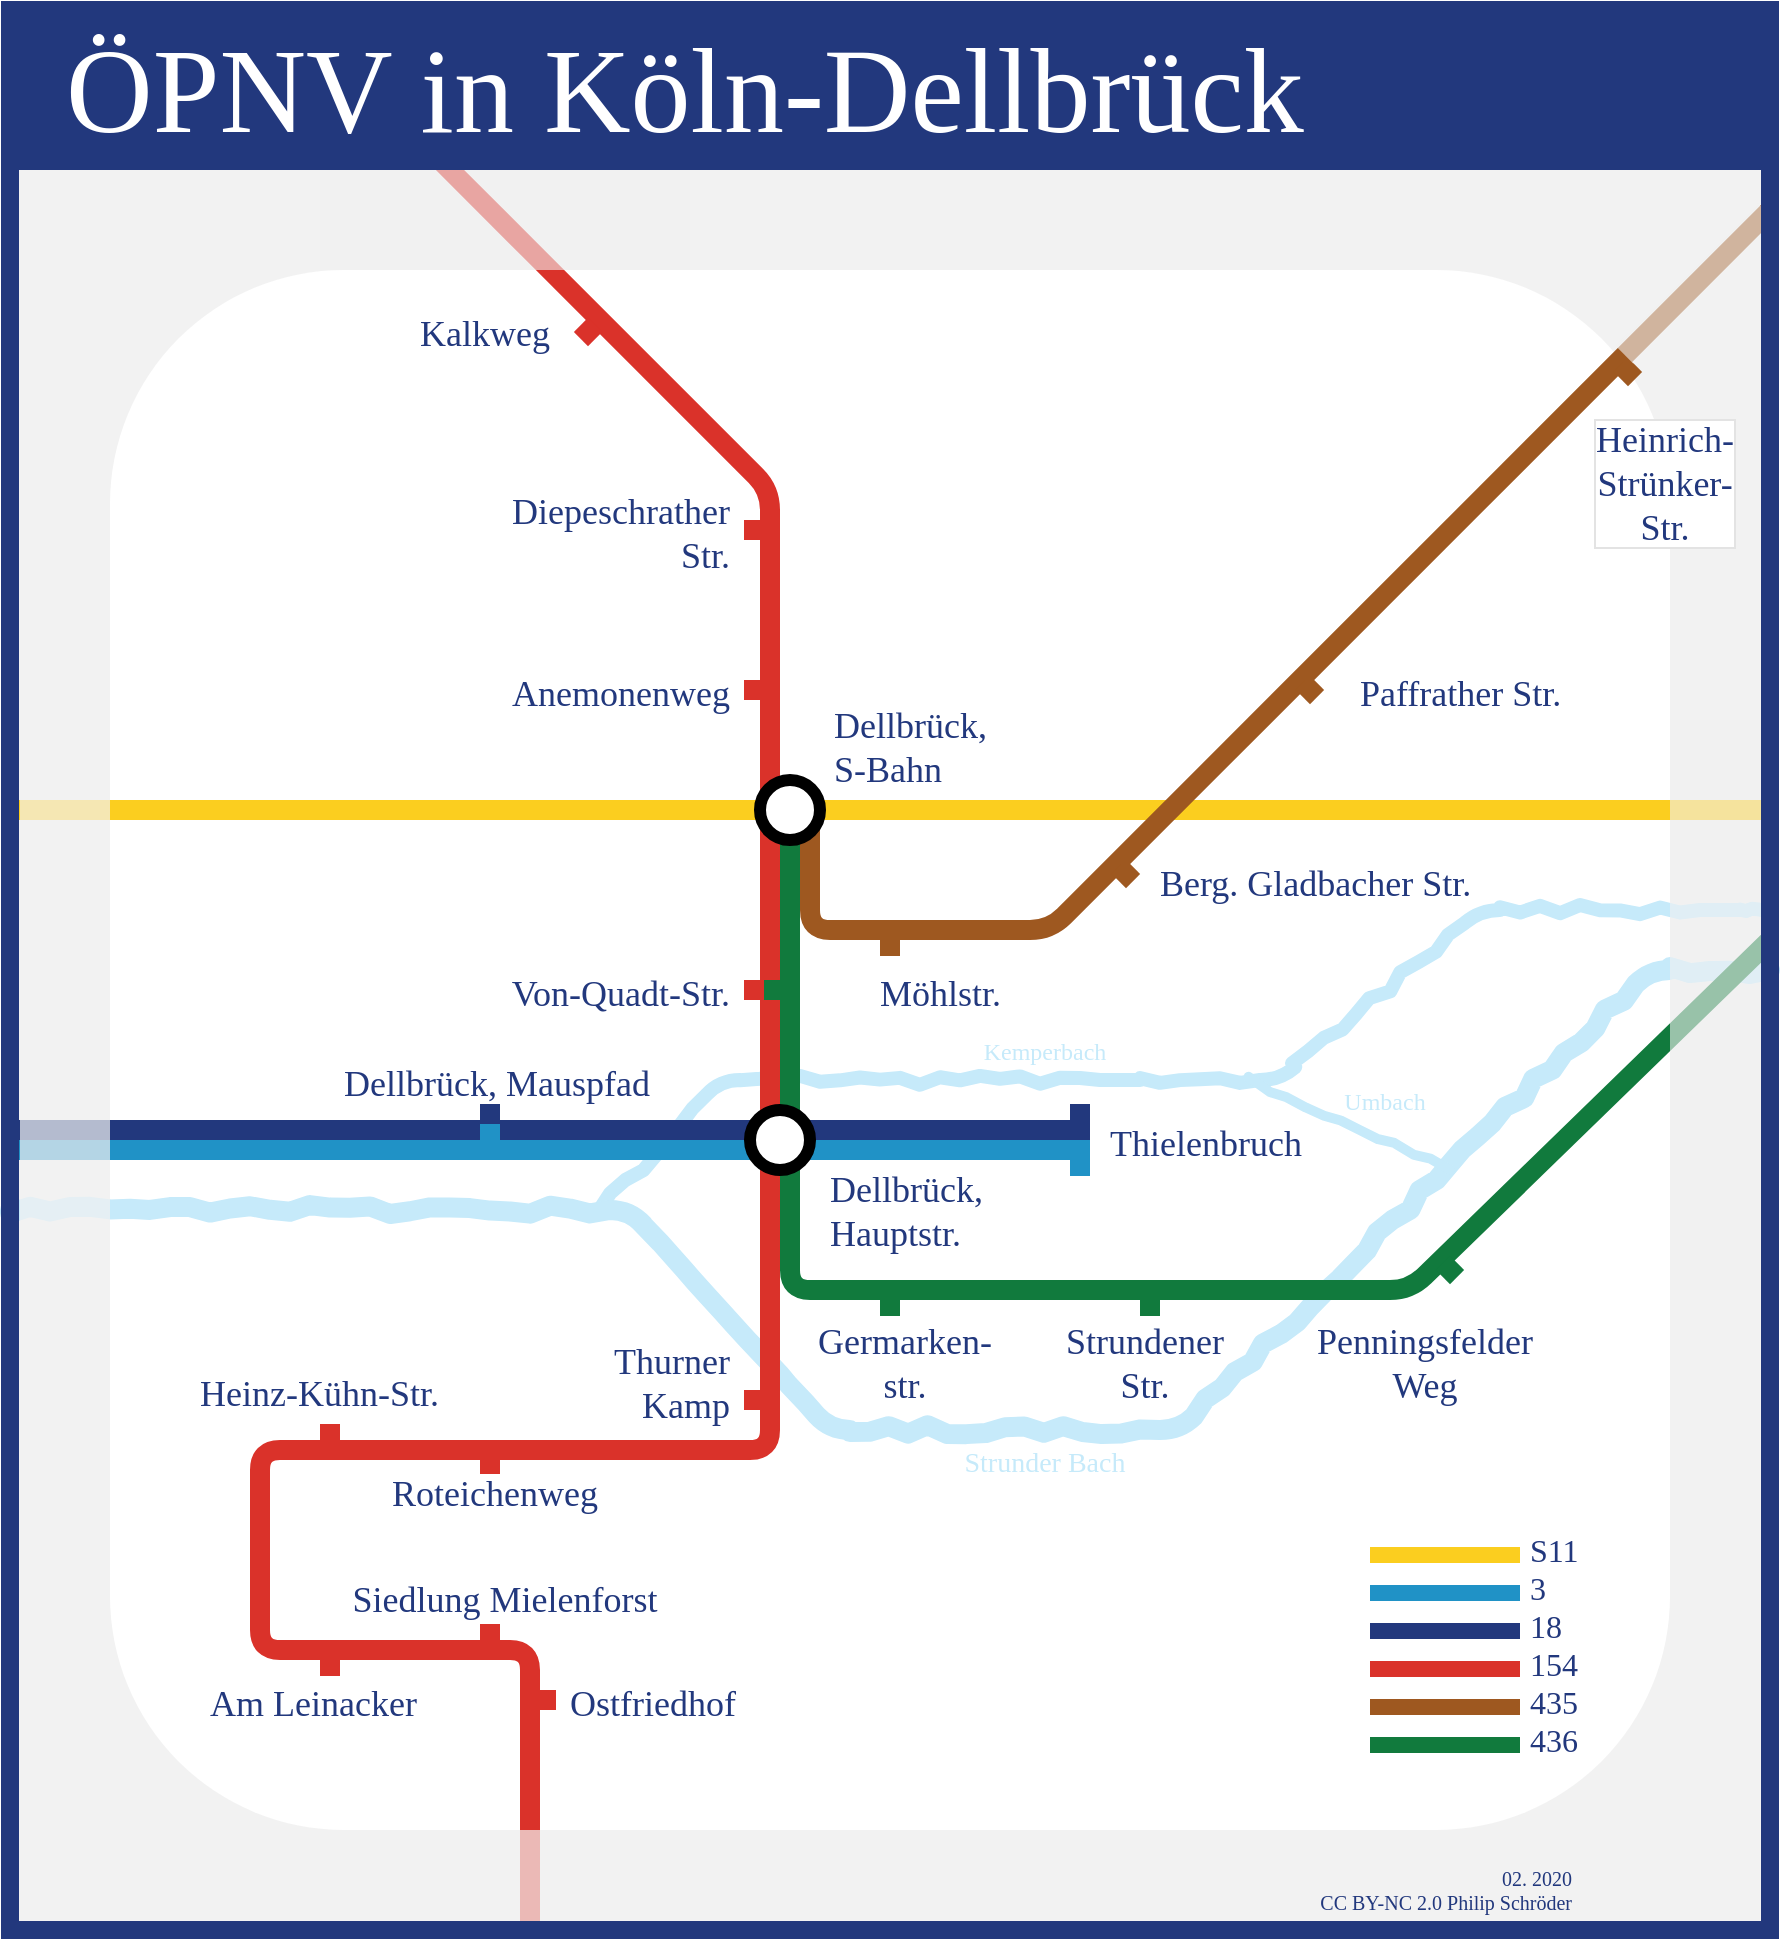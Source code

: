 <mxfile version="12.7.1" type="github">
  <diagram id="F8VpJ28K4jp9fLRufquV" name="Page-1">
    <mxGraphModel dx="1449" dy="1368" grid="1" gridSize="5" guides="1" tooltips="1" connect="1" arrows="1" fold="1" page="0" pageScale="1" pageWidth="1169" pageHeight="827" math="0" shadow="0" extFonts="Hammersmith One^https://fonts.googleapis.com/css?family=Hammersmith+One|Cabin^https://fonts.googleapis.com/css?family=Cabin">
      <root>
        <mxCell id="0" />
        <mxCell id="tSeJXY5QkdyVhTGE8RgK-30" value="Border" style="locked=1;" parent="0" />
        <mxCell id="M_QFQK3Uzq7nNJ9T8SE2-6" value="" style="rounded=0;whiteSpace=wrap;html=1;fillColor=#F2F2F2;strokeColor=none;" parent="tSeJXY5QkdyVhTGE8RgK-30" vertex="1">
          <mxGeometry x="20" y="160" width="880" height="880" as="geometry" />
        </mxCell>
        <mxCell id="tSeJXY5QkdyVhTGE8RgK-31" value="" style="rounded=1;whiteSpace=wrap;html=1;strokeWidth=5;fillColor=#ffffff;strokeColor=none;shadow=0;glass=0;backgroundOutline=0;allowArrows=0;" parent="tSeJXY5QkdyVhTGE8RgK-30" vertex="1">
          <mxGeometry x="70" y="210" width="780" height="780" as="geometry" />
        </mxCell>
        <mxCell id="tSeJXY5QkdyVhTGE8RgK-28" value="Water" style="locked=1;" parent="0" />
        <mxCell id="tSeJXY5QkdyVhTGE8RgK-24" value="" style="endArrow=none;html=1;strokeColor=#C6EAFA;strokeWidth=7;fillColor=#C6EAFA;jumpSize=12;comic=1;jiggle=5;backgroundOutline=1;fontSize=8;" parent="tSeJXY5QkdyVhTGE8RgK-28" edge="1">
          <mxGeometry width="50" height="50" relative="1" as="geometry">
            <mxPoint x="315" y="680" as="sourcePoint" />
            <mxPoint x="900" y="530" as="targetPoint" />
            <Array as="points">
              <mxPoint x="375" y="615" />
              <mxPoint x="575" y="615" />
              <mxPoint x="655" y="615" />
              <mxPoint x="755" y="530" />
              <mxPoint x="875" y="530" />
            </Array>
          </mxGeometry>
        </mxCell>
        <mxCell id="tSeJXY5QkdyVhTGE8RgK-23" value="" style="endArrow=none;html=1;strokeColor=#C6EAFA;strokeWidth=10;fillColor=#C6EAFA;jumpSize=12;shadow=0;comic=1;jiggle=5;backgroundOutline=1;fontSize=12;endSize=6;startSize=6;" parent="tSeJXY5QkdyVhTGE8RgK-28" edge="1">
          <mxGeometry width="50" height="50" relative="1" as="geometry">
            <mxPoint x="20" y="680" as="sourcePoint" />
            <mxPoint x="900" y="560" as="targetPoint" />
            <Array as="points">
              <mxPoint x="330" y="680" />
              <mxPoint x="430" y="790" />
              <mxPoint x="605" y="790" />
              <mxPoint x="840" y="560" />
            </Array>
          </mxGeometry>
        </mxCell>
        <mxCell id="M_QFQK3Uzq7nNJ9T8SE2-67" value="" style="endArrow=none;html=1;strokeColor=#C6EAFA;strokeWidth=5;fillColor=#C6EAFA;jumpSize=12;comic=1;jiggle=5;backgroundOutline=1;" parent="tSeJXY5QkdyVhTGE8RgK-28" edge="1">
          <mxGeometry width="50" height="50" relative="1" as="geometry">
            <mxPoint x="640" y="615" as="sourcePoint" />
            <mxPoint x="740" y="660" as="targetPoint" />
          </mxGeometry>
        </mxCell>
        <mxCell id="1" value="Lines" style="locked=1;" parent="0" />
        <mxCell id="DB9aXXIR0IWll7c-367i-10" value="" style="endArrow=none;html=1;strokeWidth=10;fillColor=#fff2cc;fontFamily=Lucida Console;fontSize=10;fontColor=#3333FF;strokeColor=#FBCE1F;" parent="1" edge="1">
          <mxGeometry width="100" relative="1" as="geometry">
            <mxPoint x="20" y="480" as="sourcePoint" />
            <mxPoint x="900" y="480" as="targetPoint" />
          </mxGeometry>
        </mxCell>
        <mxCell id="DB9aXXIR0IWll7c-367i-11" value="" style="endArrow=none;html=1;strokeWidth=10;fillColor=#0050ef;fontFamily=Lucida Console;fontSize=10;fontColor=#3333FF;strokeColor=#2092C6;" parent="1" edge="1">
          <mxGeometry width="100" relative="1" as="geometry">
            <mxPoint x="20" y="650" as="sourcePoint" />
            <mxPoint x="560" y="650" as="targetPoint" />
          </mxGeometry>
        </mxCell>
        <mxCell id="tSeJXY5QkdyVhTGE8RgK-1" value="" style="endArrow=none;html=1;strokeWidth=10;fillColor=#d5e8d4;fontFamily=Lucida Console;fontSize=10;fontColor=#3333FF;strokeColor=#9E5820;" parent="1" edge="1">
          <mxGeometry width="100" relative="1" as="geometry">
            <mxPoint x="420" y="480" as="sourcePoint" />
            <mxPoint x="900" y="180" as="targetPoint" />
            <Array as="points">
              <mxPoint x="420" y="540" />
              <mxPoint x="540" y="540" />
              <mxPoint x="720" y="360" />
            </Array>
          </mxGeometry>
        </mxCell>
        <mxCell id="tSeJXY5QkdyVhTGE8RgK-3" value="" style="endArrow=none;html=1;strokeWidth=10;fillColor=#0050ef;fontFamily=Lucida Console;fontSize=10;fontColor=#3333FF;strokeColor=#22387d;" parent="1" edge="1">
          <mxGeometry width="100" relative="1" as="geometry">
            <mxPoint x="20" y="640" as="sourcePoint" />
            <mxPoint x="560" y="640" as="targetPoint" />
          </mxGeometry>
        </mxCell>
        <mxCell id="tSeJXY5QkdyVhTGE8RgK-2" value="" style="endArrow=none;html=1;strokeWidth=10;fillColor=#d5e8d4;fontFamily=Lucida Console;fontSize=10;fontColor=#3333FF;strokeColor=#117A3D;" parent="1" edge="1">
          <mxGeometry width="100" relative="1" as="geometry">
            <mxPoint x="410" y="480" as="sourcePoint" />
            <mxPoint x="900" y="545" as="targetPoint" />
            <Array as="points">
              <mxPoint x="410" y="720" />
              <mxPoint x="720" y="720" />
            </Array>
          </mxGeometry>
        </mxCell>
        <mxCell id="DB9aXXIR0IWll7c-367i-13" value="" style="endArrow=none;html=1;strokeWidth=10;fillColor=#d80073;fontFamily=Lucida Console;fontSize=10;fontColor=#3333FF;strokeColor=#DA322A;" parent="1" edge="1">
          <mxGeometry width="100" relative="1" as="geometry">
            <mxPoint x="280" y="1040" as="sourcePoint" />
            <mxPoint x="235" y="155" as="targetPoint" />
            <Array as="points">
              <mxPoint x="280" y="900" />
              <mxPoint x="145" y="900" />
              <mxPoint x="145" y="800" />
              <mxPoint x="400" y="800" />
              <mxPoint x="400" y="320" />
            </Array>
          </mxGeometry>
        </mxCell>
        <mxCell id="tSeJXY5QkdyVhTGE8RgK-29" value="Stations" style="locked=1;" parent="0" />
        <mxCell id="tSeJXY5QkdyVhTGE8RgK-16" value="" style="ellipse;whiteSpace=wrap;html=1;aspect=fixed;strokeWidth=6;allowArrows=0;connectable=0;resizable=0;" parent="tSeJXY5QkdyVhTGE8RgK-29" vertex="1">
          <mxGeometry x="395" y="465" width="30" height="30" as="geometry" />
        </mxCell>
        <mxCell id="tSeJXY5QkdyVhTGE8RgK-13" value="" style="ellipse;whiteSpace=wrap;html=1;aspect=fixed;strokeWidth=6;allowArrows=0;connectable=0;resizable=0;" parent="tSeJXY5QkdyVhTGE8RgK-29" vertex="1">
          <mxGeometry x="390" y="630" width="30" height="30" as="geometry" />
        </mxCell>
        <mxCell id="M_QFQK3Uzq7nNJ9T8SE2-8" value="" style="whiteSpace=wrap;html=1;aspect=fixed;fillColor=#2092C6;strokeColor=none;allowArrows=0;resizable=0;" parent="tSeJXY5QkdyVhTGE8RgK-29" vertex="1">
          <mxGeometry x="255" y="637" width="10" height="10" as="geometry" />
        </mxCell>
        <mxCell id="M_QFQK3Uzq7nNJ9T8SE2-9" value="" style="whiteSpace=wrap;html=1;aspect=fixed;fillColor=#22387D;strokeColor=none;allowArrows=0;resizable=0;" parent="tSeJXY5QkdyVhTGE8RgK-29" vertex="1">
          <mxGeometry x="255" y="627" width="10" height="10" as="geometry" />
        </mxCell>
        <mxCell id="M_QFQK3Uzq7nNJ9T8SE2-10" value="" style="whiteSpace=wrap;html=1;fillColor=#2092C6;strokeColor=none;allowArrows=0;resizable=0;" parent="tSeJXY5QkdyVhTGE8RgK-29" vertex="1">
          <mxGeometry x="550" y="646" width="10" height="17" as="geometry" />
        </mxCell>
        <mxCell id="M_QFQK3Uzq7nNJ9T8SE2-11" value="" style="whiteSpace=wrap;html=1;fillColor=#22387D;strokeColor=none;allowArrows=0;resizable=0;" parent="tSeJXY5QkdyVhTGE8RgK-29" vertex="1">
          <mxGeometry x="550" y="627" width="10" height="17" as="geometry" />
        </mxCell>
        <mxCell id="M_QFQK3Uzq7nNJ9T8SE2-13" value="" style="whiteSpace=wrap;html=1;aspect=fixed;fillColor=#9E5820;strokeColor=none;allowArrows=0;resizable=0;" parent="tSeJXY5QkdyVhTGE8RgK-29" vertex="1">
          <mxGeometry x="455" y="543" width="10" height="10" as="geometry" />
        </mxCell>
        <mxCell id="M_QFQK3Uzq7nNJ9T8SE2-14" value="" style="whiteSpace=wrap;html=1;aspect=fixed;fillColor=#9E5820;strokeColor=none;rotation=45;allowArrows=0;resizable=0;" parent="tSeJXY5QkdyVhTGE8RgK-29" vertex="1">
          <mxGeometry x="573" y="507" width="10" height="10" as="geometry" />
        </mxCell>
        <mxCell id="M_QFQK3Uzq7nNJ9T8SE2-16" value="" style="whiteSpace=wrap;html=1;aspect=fixed;fillColor=#9E5820;strokeColor=none;rotation=45;allowArrows=0;resizable=0;" parent="tSeJXY5QkdyVhTGE8RgK-29" vertex="1">
          <mxGeometry x="665" y="415" width="10" height="10" as="geometry" />
        </mxCell>
        <mxCell id="M_QFQK3Uzq7nNJ9T8SE2-17" value="" style="whiteSpace=wrap;html=1;aspect=fixed;fillColor=#9E5820;strokeColor=none;rotation=45;allowArrows=0;resizable=0;" parent="tSeJXY5QkdyVhTGE8RgK-29" vertex="1">
          <mxGeometry x="824" y="256" width="10" height="10" as="geometry" />
        </mxCell>
        <mxCell id="M_QFQK3Uzq7nNJ9T8SE2-18" value="" style="whiteSpace=wrap;html=1;aspect=fixed;fillColor=#DA322A;strokeColor=none;allowArrows=0;resizable=0;" parent="tSeJXY5QkdyVhTGE8RgK-29" vertex="1">
          <mxGeometry x="387" y="415" width="10" height="10" as="geometry" />
        </mxCell>
        <mxCell id="M_QFQK3Uzq7nNJ9T8SE2-19" value="" style="whiteSpace=wrap;html=1;aspect=fixed;fillColor=#DA322A;strokeColor=none;allowArrows=0;resizable=0;" parent="tSeJXY5QkdyVhTGE8RgK-29" vertex="1">
          <mxGeometry x="387" y="335" width="10" height="10" as="geometry" />
        </mxCell>
        <mxCell id="M_QFQK3Uzq7nNJ9T8SE2-20" value="" style="whiteSpace=wrap;html=1;aspect=fixed;fillColor=#DA322A;strokeColor=none;rotation=45;allowArrows=0;resizable=0;" parent="tSeJXY5QkdyVhTGE8RgK-29" vertex="1">
          <mxGeometry x="304" y="236" width="10" height="10" as="geometry" />
        </mxCell>
        <mxCell id="M_QFQK3Uzq7nNJ9T8SE2-21" value="" style="whiteSpace=wrap;html=1;aspect=fixed;fillColor=#DA322A;strokeColor=none;allowArrows=0;resizable=0;" parent="tSeJXY5QkdyVhTGE8RgK-29" vertex="1">
          <mxGeometry x="387" y="565" width="10" height="10" as="geometry" />
        </mxCell>
        <mxCell id="M_QFQK3Uzq7nNJ9T8SE2-22" value="" style="whiteSpace=wrap;html=1;aspect=fixed;fillColor=#DA322A;strokeColor=none;allowArrows=0;resizable=0;" parent="tSeJXY5QkdyVhTGE8RgK-29" vertex="1">
          <mxGeometry x="387" y="770" width="10" height="10" as="geometry" />
        </mxCell>
        <mxCell id="M_QFQK3Uzq7nNJ9T8SE2-23" value="" style="whiteSpace=wrap;html=1;aspect=fixed;fillColor=#DA322A;strokeColor=none;allowArrows=0;resizable=0;" parent="tSeJXY5QkdyVhTGE8RgK-29" vertex="1">
          <mxGeometry x="255" y="802" width="10" height="10" as="geometry" />
        </mxCell>
        <mxCell id="M_QFQK3Uzq7nNJ9T8SE2-24" value="" style="whiteSpace=wrap;html=1;aspect=fixed;fillColor=#DA322A;strokeColor=none;allowArrows=0;resizable=0;" parent="tSeJXY5QkdyVhTGE8RgK-29" vertex="1">
          <mxGeometry x="175" y="787" width="10" height="10" as="geometry" />
        </mxCell>
        <mxCell id="M_QFQK3Uzq7nNJ9T8SE2-25" value="" style="whiteSpace=wrap;html=1;aspect=fixed;fillColor=#DA322A;strokeColor=none;allowArrows=0;resizable=0;" parent="tSeJXY5QkdyVhTGE8RgK-29" vertex="1">
          <mxGeometry x="175" y="903" width="10" height="10" as="geometry" />
        </mxCell>
        <mxCell id="M_QFQK3Uzq7nNJ9T8SE2-26" value="" style="whiteSpace=wrap;html=1;aspect=fixed;fillColor=#DA322A;strokeColor=none;allowArrows=0;resizable=0;" parent="tSeJXY5QkdyVhTGE8RgK-29" vertex="1">
          <mxGeometry x="255" y="887" width="10" height="10" as="geometry" />
        </mxCell>
        <mxCell id="M_QFQK3Uzq7nNJ9T8SE2-27" value="" style="whiteSpace=wrap;html=1;aspect=fixed;fillColor=#DA322A;strokeColor=none;allowArrows=0;resizable=0;" parent="tSeJXY5QkdyVhTGE8RgK-29" vertex="1">
          <mxGeometry x="283" y="920" width="10" height="10" as="geometry" />
        </mxCell>
        <mxCell id="M_QFQK3Uzq7nNJ9T8SE2-30" value="" style="whiteSpace=wrap;html=1;aspect=fixed;fillColor=#117A3D;strokeColor=none;allowArrows=0;resizable=0;" parent="tSeJXY5QkdyVhTGE8RgK-29" vertex="1">
          <mxGeometry x="397" y="565" width="10" height="10" as="geometry" />
        </mxCell>
        <mxCell id="M_QFQK3Uzq7nNJ9T8SE2-31" value="" style="whiteSpace=wrap;html=1;aspect=fixed;fillColor=#117A3D;strokeColor=none;allowArrows=0;resizable=0;" parent="tSeJXY5QkdyVhTGE8RgK-29" vertex="1">
          <mxGeometry x="455" y="723" width="10" height="10" as="geometry" />
        </mxCell>
        <mxCell id="M_QFQK3Uzq7nNJ9T8SE2-32" value="" style="whiteSpace=wrap;html=1;aspect=fixed;fillColor=#117A3D;strokeColor=none;allowArrows=0;resizable=0;" parent="tSeJXY5QkdyVhTGE8RgK-29" vertex="1">
          <mxGeometry x="585" y="723" width="10" height="10" as="geometry" />
        </mxCell>
        <mxCell id="M_QFQK3Uzq7nNJ9T8SE2-33" value="" style="whiteSpace=wrap;html=1;aspect=fixed;fillColor=#117A3D;strokeColor=none;rotation=45;allowArrows=0;resizable=0;" parent="tSeJXY5QkdyVhTGE8RgK-29" vertex="1">
          <mxGeometry x="735" y="705" width="10" height="10" as="geometry" />
        </mxCell>
        <mxCell id="M_QFQK3Uzq7nNJ9T8SE2-1" value="Text" style="locked=1;" parent="0" />
        <mxCell id="M_QFQK3Uzq7nNJ9T8SE2-38" value="Kalkweg" style="text;strokeColor=none;fillColor=none;align=right;verticalAlign=middle;rounded=0;fontFamily=Cabin;fontColor=#22387D;fontSize=18;fontStyle=0;connectable=0;allowArrows=0;expand=1;horizontal=1;textDirection=ltr;spacing=0;FType=g;" parent="M_QFQK3Uzq7nNJ9T8SE2-1" vertex="1">
          <mxGeometry x="165" y="230" width="125" height="20" as="geometry" />
        </mxCell>
        <mxCell id="M_QFQK3Uzq7nNJ9T8SE2-40" value="Diepeschrather&#xa;Str." style="text;strokeColor=none;fillColor=none;align=right;verticalAlign=middle;rounded=0;fontFamily=Cabin;fontColor=#22387D;fontSize=18;fontStyle=0;connectable=0;allowArrows=0;expand=1;horizontal=1;textDirection=ltr;spacing=0;FType=g;" parent="M_QFQK3Uzq7nNJ9T8SE2-1" vertex="1">
          <mxGeometry x="255" y="330" width="125" height="20" as="geometry" />
        </mxCell>
        <mxCell id="M_QFQK3Uzq7nNJ9T8SE2-41" value="Anemonenweg" style="text;strokeColor=none;fillColor=none;align=right;verticalAlign=middle;rounded=0;fontFamily=Cabin;fontColor=#22387D;fontSize=18;fontStyle=0;connectable=0;allowArrows=0;expand=1;horizontal=1;textDirection=ltr;spacing=0;FType=g;" parent="M_QFQK3Uzq7nNJ9T8SE2-1" vertex="1">
          <mxGeometry x="255" y="410" width="125" height="20" as="geometry" />
        </mxCell>
        <mxCell id="M_QFQK3Uzq7nNJ9T8SE2-42" value="Von-Quadt-Str." style="text;strokeColor=none;fillColor=none;align=right;verticalAlign=middle;rounded=0;fontFamily=Cabin;fontColor=#22387D;fontSize=18;fontStyle=0;connectable=0;allowArrows=0;expand=1;horizontal=1;textDirection=ltr;spacing=0;FType=g;" parent="M_QFQK3Uzq7nNJ9T8SE2-1" vertex="1">
          <mxGeometry x="255" y="560" width="125" height="20" as="geometry" />
        </mxCell>
        <mxCell id="M_QFQK3Uzq7nNJ9T8SE2-43" value="Dellbrück, Mauspfad" style="text;strokeColor=none;fillColor=#ffffff;align=right;verticalAlign=middle;rounded=0;fontFamily=Cabin;fontColor=#22387D;fontSize=18;fontStyle=0;connectable=0;allowArrows=0;expand=1;horizontal=1;textDirection=ltr;spacing=0;opacity=70;FType=g;" parent="M_QFQK3Uzq7nNJ9T8SE2-1" vertex="1">
          <mxGeometry x="185" y="605" width="155" height="20" as="geometry" />
        </mxCell>
        <mxCell id="M_QFQK3Uzq7nNJ9T8SE2-44" value="Möhlstr." style="text;strokeColor=none;fillColor=none;align=left;verticalAlign=middle;rounded=0;fontFamily=Cabin;fontColor=#22387D;fontSize=18;fontStyle=0;connectable=0;allowArrows=0;expand=1;horizontal=1;textDirection=ltr;spacing=0;FType=g;" parent="M_QFQK3Uzq7nNJ9T8SE2-1" vertex="1">
          <mxGeometry x="455" y="560" width="125" height="20" as="geometry" />
        </mxCell>
        <mxCell id="M_QFQK3Uzq7nNJ9T8SE2-45" value="Berg. Gladbacher Str." style="text;strokeColor=none;fillColor=none;align=left;verticalAlign=middle;rounded=0;fontFamily=Cabin;fontColor=#22387D;fontSize=18;fontStyle=0;connectable=0;allowArrows=0;expand=1;horizontal=1;textDirection=ltr;spacing=0;FType=g;" parent="M_QFQK3Uzq7nNJ9T8SE2-1" vertex="1">
          <mxGeometry x="595" y="505" width="125" height="20" as="geometry" />
        </mxCell>
        <mxCell id="M_QFQK3Uzq7nNJ9T8SE2-46" value="Paffrather Str." style="text;strokeColor=none;fillColor=none;align=left;verticalAlign=middle;rounded=0;fontFamily=Cabin;fontColor=#22387D;fontSize=18;fontStyle=0;connectable=0;allowArrows=0;expand=1;horizontal=1;textDirection=ltr;spacing=0;FType=g;" parent="M_QFQK3Uzq7nNJ9T8SE2-1" vertex="1">
          <mxGeometry x="695" y="410" width="160" height="20" as="geometry" />
        </mxCell>
        <mxCell id="M_QFQK3Uzq7nNJ9T8SE2-47" value="Heinrich-&#xa;Strünker-&#xa;Str." style="text;strokeColor=none;fillColor=none;align=center;verticalAlign=middle;rounded=0;fontFamily=Cabin;fontColor=#22387D;fontSize=18;fontStyle=0;connectable=0;allowArrows=0;expand=1;horizontal=1;textDirection=ltr;spacing=0;labelBorderColor=#E3E3E3;labelBackgroundColor=#ffffff;FType=g;" parent="M_QFQK3Uzq7nNJ9T8SE2-1" vertex="1">
          <mxGeometry x="790" y="305" width="115" height="20" as="geometry" />
        </mxCell>
        <mxCell id="M_QFQK3Uzq7nNJ9T8SE2-48" value="Dellbrück,&#xa;S-Bahn" style="text;strokeColor=none;fillColor=none;align=left;verticalAlign=middle;rounded=0;fontFamily=Cabin;fontColor=#22387D;fontSize=18;fontStyle=0;connectable=0;allowArrows=0;expand=1;horizontal=1;textDirection=ltr;spacing=0;spacingLeft=5;spacingBottom=0;FType=g;" parent="M_QFQK3Uzq7nNJ9T8SE2-1" vertex="1">
          <mxGeometry x="427" y="423" width="125" height="48" as="geometry" />
        </mxCell>
        <mxCell id="M_QFQK3Uzq7nNJ9T8SE2-49" value="Dellbrück,&#xa;Hauptstr." style="text;strokeColor=none;fillColor=none;align=left;verticalAlign=middle;rounded=0;fontFamily=Cabin;fontColor=#22387D;fontSize=18;fontStyle=0;connectable=0;allowArrows=0;expand=1;horizontal=1;textDirection=ltr;spacing=0;spacingTop=0;spacingLeft=5;FType=g;" parent="M_QFQK3Uzq7nNJ9T8SE2-1" vertex="1">
          <mxGeometry x="425" y="655" width="125" height="48" as="geometry" />
        </mxCell>
        <mxCell id="M_QFQK3Uzq7nNJ9T8SE2-50" value="Germarken-&#xa;str." style="text;strokeColor=none;fillColor=none;align=center;verticalAlign=middle;rounded=0;fontFamily=Cabin;fontColor=#22387D;fontSize=18;fontStyle=0;connectable=0;allowArrows=0;expand=1;horizontal=1;textDirection=ltr;spacing=0;FType=g;" parent="M_QFQK3Uzq7nNJ9T8SE2-1" vertex="1">
          <mxGeometry x="405" y="745" width="125" height="20" as="geometry" />
        </mxCell>
        <mxCell id="M_QFQK3Uzq7nNJ9T8SE2-51" value="Strundener&#xa;Str." style="text;strokeColor=none;fillColor=none;align=center;verticalAlign=middle;rounded=0;fontFamily=Cabin;fontColor=#22387D;fontSize=18;fontStyle=0;connectable=0;allowArrows=0;expand=1;horizontal=1;textDirection=ltr;spacing=0;FType=g;" parent="M_QFQK3Uzq7nNJ9T8SE2-1" vertex="1">
          <mxGeometry x="525" y="745" width="125" height="20" as="geometry" />
        </mxCell>
        <mxCell id="M_QFQK3Uzq7nNJ9T8SE2-52" value="Penningsfelder&#xa;Weg" style="text;strokeColor=none;fillColor=none;align=center;verticalAlign=middle;rounded=0;fontFamily=Cabin;fontColor=#22387D;fontSize=18;fontStyle=0;connectable=0;allowArrows=0;expand=1;horizontal=1;textDirection=ltr;spacing=0;FType=g;" parent="M_QFQK3Uzq7nNJ9T8SE2-1" vertex="1">
          <mxGeometry x="665" y="747.5" width="125" height="15" as="geometry" />
        </mxCell>
        <mxCell id="M_QFQK3Uzq7nNJ9T8SE2-53" value="Thurner&#xa;Kamp" style="text;strokeColor=none;fillColor=none;align=right;verticalAlign=middle;rounded=0;fontFamily=Cabin;fontColor=#22387D;fontSize=18;fontStyle=0;connectable=0;allowArrows=0;expand=1;horizontal=1;textDirection=ltr;spacing=0;FType=g;" parent="M_QFQK3Uzq7nNJ9T8SE2-1" vertex="1">
          <mxGeometry x="255" y="755" width="125" height="20" as="geometry" />
        </mxCell>
        <mxCell id="M_QFQK3Uzq7nNJ9T8SE2-54" value="Roteichenweg" style="text;strokeColor=none;fillColor=none;align=center;verticalAlign=middle;rounded=0;fontFamily=Cabin;fontColor=#22387D;fontSize=18;fontStyle=0;connectable=0;allowArrows=0;expand=1;horizontal=1;textDirection=ltr;spacing=0;FType=g;" parent="M_QFQK3Uzq7nNJ9T8SE2-1" vertex="1">
          <mxGeometry x="200" y="810" width="125" height="20" as="geometry" />
        </mxCell>
        <mxCell id="M_QFQK3Uzq7nNJ9T8SE2-55" value="Heinz-Kühn-Str." style="text;strokeColor=none;fillColor=none;align=left;verticalAlign=middle;rounded=0;fontFamily=Cabin;fontColor=#22387D;fontSize=18;fontStyle=0;connectable=0;allowArrows=0;expand=1;horizontal=1;textDirection=ltr;spacing=0;FType=g;" parent="M_QFQK3Uzq7nNJ9T8SE2-1" vertex="1">
          <mxGeometry x="115" y="760" width="125" height="20" as="geometry" />
        </mxCell>
        <mxCell id="M_QFQK3Uzq7nNJ9T8SE2-56" value="Siedlung Mielenforst" style="text;strokeColor=none;fillColor=none;align=center;verticalAlign=middle;rounded=0;fontFamily=Cabin;fontColor=#22387D;fontSize=18;fontStyle=0;connectable=0;allowArrows=0;expand=1;horizontal=1;textDirection=ltr;spacing=0;FType=g;" parent="M_QFQK3Uzq7nNJ9T8SE2-1" vertex="1">
          <mxGeometry x="205" y="863" width="125" height="20" as="geometry" />
        </mxCell>
        <mxCell id="M_QFQK3Uzq7nNJ9T8SE2-57" value="Ostfriedhof" style="text;strokeColor=none;fillColor=none;align=left;verticalAlign=middle;rounded=0;fontFamily=Cabin;fontColor=#22387D;fontSize=18;fontStyle=0;connectable=0;allowArrows=0;expand=1;horizontal=1;textDirection=ltr;spacing=0;FType=g;" parent="M_QFQK3Uzq7nNJ9T8SE2-1" vertex="1">
          <mxGeometry x="300" y="915" width="125" height="20" as="geometry" />
        </mxCell>
        <mxCell id="M_QFQK3Uzq7nNJ9T8SE2-58" value="Thielenbruch" style="text;strokeColor=none;fillColor=none;align=left;verticalAlign=middle;rounded=0;fontFamily=Cabin;fontColor=#22387D;fontSize=18;fontStyle=0;connectable=0;allowArrows=0;expand=1;horizontal=1;textDirection=ltr;spacing=0;FType=g;" parent="M_QFQK3Uzq7nNJ9T8SE2-1" vertex="1">
          <mxGeometry x="570" y="635" width="125" height="20" as="geometry" />
        </mxCell>
        <mxCell id="M_QFQK3Uzq7nNJ9T8SE2-59" value="Am Leinacker" style="text;strokeColor=none;fillColor=none;align=left;verticalAlign=middle;rounded=0;fontFamily=Cabin;fontColor=#22387D;fontSize=18;fontStyle=0;connectable=0;allowArrows=0;expand=1;horizontal=1;textDirection=ltr;spacing=0;FType=g;" parent="M_QFQK3Uzq7nNJ9T8SE2-1" vertex="1">
          <mxGeometry x="120" y="915" width="125" height="20" as="geometry" />
        </mxCell>
        <mxCell id="M_QFQK3Uzq7nNJ9T8SE2-65" value="Strunder Bach" style="text;strokeColor=none;fillColor=none;align=center;verticalAlign=middle;rounded=0;fontFamily=Cabin;fontColor=#C6EAFA;fontSize=14;fontStyle=0;connectable=0;allowArrows=0;expand=1;horizontal=1;textDirection=ltr;spacing=0;labelBorderColor=none;FType=g;" parent="M_QFQK3Uzq7nNJ9T8SE2-1" vertex="1">
          <mxGeometry x="475" y="795" width="125" height="20" as="geometry" />
        </mxCell>
        <mxCell id="M_QFQK3Uzq7nNJ9T8SE2-66" value="Kemperbach" style="text;strokeColor=none;fillColor=none;align=center;verticalAlign=middle;rounded=0;fontFamily=Cabin;fontColor=#C6EAFA;fontSize=12;fontStyle=0;connectable=0;allowArrows=0;expand=1;horizontal=1;textDirection=ltr;spacing=0;labelBorderColor=none;FType=g;" parent="M_QFQK3Uzq7nNJ9T8SE2-1" vertex="1">
          <mxGeometry x="475" y="590" width="125" height="20" as="geometry" />
        </mxCell>
        <mxCell id="M_QFQK3Uzq7nNJ9T8SE2-68" value="Umbach" style="text;strokeColor=none;fillColor=none;align=center;verticalAlign=middle;rounded=0;fontFamily=Cabin;fontColor=#C6EAFA;fontSize=12;fontStyle=0;connectable=0;allowArrows=0;expand=1;horizontal=1;textDirection=ltr;spacing=0;labelBorderColor=none;FType=g;" parent="M_QFQK3Uzq7nNJ9T8SE2-1" vertex="1">
          <mxGeometry x="645" y="615" width="125" height="20" as="geometry" />
        </mxCell>
        <mxCell id="Bmg6g-iRw27d0fJSjzcu-1" value="Key and border" style="locked=1;" parent="0" />
        <mxCell id="Bmg6g-iRw27d0fJSjzcu-32" value="" style="rounded=0;whiteSpace=wrap;html=1;shadow=0;strokeColor=none;fillColor=#f2f2f2;fontFamily=Hammersmith One;fontSize=60;fontColor=#FFFFFF;align=left;opacity=60;rotation=135;" parent="Bmg6g-iRw27d0fJSjzcu-1" vertex="1">
          <mxGeometry x="812.42" y="210.46" width="100.76" height="12.48" as="geometry" />
        </mxCell>
        <mxCell id="Bmg6g-iRw27d0fJSjzcu-27" value="" style="rounded=0;whiteSpace=wrap;html=1;shadow=0;strokeColor=none;fillColor=#f2f2f2;fontFamily=Hammersmith One;fontSize=60;fontColor=#FFFFFF;align=left;opacity=70;" parent="Bmg6g-iRw27d0fJSjzcu-1" vertex="1">
          <mxGeometry x="210" y="990" width="120" height="50" as="geometry" />
        </mxCell>
        <mxCell id="Bmg6g-iRw27d0fJSjzcu-29" value="" style="rounded=0;whiteSpace=wrap;html=1;shadow=0;strokeColor=none;fillColor=#f2f2f2;fontFamily=Hammersmith One;fontSize=60;fontColor=#FFFFFF;align=left;opacity=60;" parent="Bmg6g-iRw27d0fJSjzcu-1" vertex="1">
          <mxGeometry x="850" y="435" width="50" height="285" as="geometry" />
        </mxCell>
        <mxCell id="Bmg6g-iRw27d0fJSjzcu-34" value="" style="whiteSpace=wrap;html=1;rounded=1;shadow=0;strokeColor=#22387D;fillColor=none;fontFamily=Hammersmith One;fontSize=8;fontColor=#FFFFFF;align=left;strokeWidth=9;arcSize=0;allowArrows=0;" parent="Bmg6g-iRw27d0fJSjzcu-1" vertex="1">
          <mxGeometry x="20" y="80" width="880" height="960" as="geometry" />
        </mxCell>
        <mxCell id="Bmg6g-iRw27d0fJSjzcu-28" value="" style="rounded=0;whiteSpace=wrap;html=1;shadow=0;strokeColor=none;fillColor=#f2f2f2;fontFamily=Hammersmith One;fontSize=60;fontColor=#FFFFFF;align=left;opacity=70;" parent="Bmg6g-iRw27d0fJSjzcu-1" vertex="1">
          <mxGeometry x="25" y="465" width="45" height="230" as="geometry" />
        </mxCell>
        <mxCell id="Bmg6g-iRw27d0fJSjzcu-30" value="" style="rounded=0;whiteSpace=wrap;html=1;shadow=0;strokeColor=none;fillColor=#f2f2f2;fontFamily=Hammersmith One;fontSize=60;fontColor=#FFFFFF;align=left;opacity=60;" parent="Bmg6g-iRw27d0fJSjzcu-1" vertex="1">
          <mxGeometry x="175" y="160" width="185" height="50" as="geometry" />
        </mxCell>
        <mxCell id="Bmg6g-iRw27d0fJSjzcu-25" value="ÖPNV in Köln-Dellbrück" style="rounded=0;whiteSpace=wrap;html=1;shadow=0;strokeColor=none;fillColor=#22387D;fontFamily=Cabin;fontSize=60;fontColor=#FFFFFF;align=left;fontStyle=0;spacing=10;spacingLeft=18;" parent="Bmg6g-iRw27d0fJSjzcu-1" vertex="1">
          <mxGeometry x="20" y="80" width="880" height="80" as="geometry" />
        </mxCell>
        <mxCell id="YkK0MQPDYBE4LStI5NFq-1" value="" style="group" parent="Bmg6g-iRw27d0fJSjzcu-1" vertex="1" connectable="0">
          <mxGeometry x="700" y="852.5" width="75" height="95" as="geometry" />
        </mxCell>
        <mxCell id="Bmg6g-iRw27d0fJSjzcu-2" value="" style="endArrow=none;html=1;strokeWidth=8;fillColor=#0050ef;fontFamily=Lucida Console;fontSize=10;fontColor=#3333FF;strokeColor=#22387D;spacingLeft=35;" parent="YkK0MQPDYBE4LStI5NFq-1" edge="1">
          <mxGeometry width="100" relative="1" as="geometry">
            <mxPoint x="2.842e-13" y="38" as="sourcePoint" />
            <mxPoint x="75" y="38" as="targetPoint" />
          </mxGeometry>
        </mxCell>
        <mxCell id="Bmg6g-iRw27d0fJSjzcu-3" value="18" style="text;html=1;align=left;verticalAlign=middle;resizable=0;points=[];labelBackgroundColor=none;fontSize=16;fontFamily=Cabin;fontColor=#22387D;labelPosition=right;verticalLabelPosition=middle;spacingRight=0;spacingLeft=20;spacing=10;fontStyle=0;spacingBottom=5;" parent="Bmg6g-iRw27d0fJSjzcu-2" vertex="1" connectable="0">
          <mxGeometry x="0.326" relative="1" as="geometry">
            <mxPoint as="offset" />
          </mxGeometry>
        </mxCell>
        <mxCell id="Bmg6g-iRw27d0fJSjzcu-4" value="" style="endArrow=none;html=1;strokeWidth=8;fillColor=#0050ef;fontFamily=Lucida Console;fontSize=10;fontColor=#3333FF;strokeColor=#2092C6;spacingLeft=35;" parent="YkK0MQPDYBE4LStI5NFq-1" edge="1">
          <mxGeometry width="100" relative="1" as="geometry">
            <mxPoint y="19" as="sourcePoint" />
            <mxPoint x="75.0" y="19" as="targetPoint" />
          </mxGeometry>
        </mxCell>
        <mxCell id="Bmg6g-iRw27d0fJSjzcu-5" value="3" style="text;html=1;align=left;verticalAlign=middle;resizable=0;points=[];labelBackgroundColor=none;fontSize=16;fontFamily=Cabin;fontColor=#22387D;labelPosition=right;verticalLabelPosition=middle;spacingRight=0;spacingLeft=20;spacing=10;fontStyle=0;spacingBottom=5;" parent="Bmg6g-iRw27d0fJSjzcu-4" vertex="1" connectable="0">
          <mxGeometry x="0.326" relative="1" as="geometry">
            <mxPoint as="offset" />
          </mxGeometry>
        </mxCell>
        <mxCell id="Bmg6g-iRw27d0fJSjzcu-6" value="" style="endArrow=none;html=1;strokeWidth=8;fillColor=#0050ef;fontFamily=Lucida Console;fontSize=10;fontColor=#3333FF;strokeColor=#FBCE1F;spacingLeft=35;" parent="YkK0MQPDYBE4LStI5NFq-1" edge="1">
          <mxGeometry width="100" relative="1" as="geometry">
            <mxPoint as="sourcePoint" />
            <mxPoint x="75.0" as="targetPoint" />
          </mxGeometry>
        </mxCell>
        <mxCell id="Bmg6g-iRw27d0fJSjzcu-7" value="S11" style="text;html=1;align=left;verticalAlign=middle;resizable=0;points=[];labelBackgroundColor=none;fontSize=16;fontFamily=Cabin;fontColor=#22387D;labelPosition=right;verticalLabelPosition=middle;spacingRight=0;spacingLeft=20;spacing=10;fontStyle=0;spacingBottom=5;" parent="Bmg6g-iRw27d0fJSjzcu-6" vertex="1" connectable="0">
          <mxGeometry x="0.326" relative="1" as="geometry">
            <mxPoint as="offset" />
          </mxGeometry>
        </mxCell>
        <mxCell id="Bmg6g-iRw27d0fJSjzcu-8" value="" style="endArrow=none;html=1;strokeWidth=8;fillColor=#0050ef;fontFamily=Lucida Console;fontSize=10;fontColor=#3333FF;strokeColor=#DA322A;spacingLeft=35;" parent="YkK0MQPDYBE4LStI5NFq-1" edge="1">
          <mxGeometry width="100" relative="1" as="geometry">
            <mxPoint y="57" as="sourcePoint" />
            <mxPoint x="75.0" y="57" as="targetPoint" />
          </mxGeometry>
        </mxCell>
        <mxCell id="Bmg6g-iRw27d0fJSjzcu-9" value="154" style="text;html=1;align=left;verticalAlign=middle;resizable=0;points=[];labelBackgroundColor=none;fontSize=16;fontFamily=Cabin;fontColor=#22387D;labelPosition=right;verticalLabelPosition=middle;spacingRight=0;spacingLeft=20;spacing=10;fontStyle=0;spacingBottom=5;" parent="Bmg6g-iRw27d0fJSjzcu-8" vertex="1" connectable="0">
          <mxGeometry x="0.326" relative="1" as="geometry">
            <mxPoint as="offset" />
          </mxGeometry>
        </mxCell>
        <mxCell id="Bmg6g-iRw27d0fJSjzcu-10" value="" style="endArrow=none;html=1;strokeWidth=8;fillColor=#0050ef;fontFamily=Lucida Console;fontSize=10;fontColor=#3333FF;strokeColor=#9E5820;spacingLeft=35;" parent="YkK0MQPDYBE4LStI5NFq-1" edge="1">
          <mxGeometry width="100" relative="1" as="geometry">
            <mxPoint y="76" as="sourcePoint" />
            <mxPoint x="75.0" y="76" as="targetPoint" />
          </mxGeometry>
        </mxCell>
        <mxCell id="Bmg6g-iRw27d0fJSjzcu-11" value="435" style="text;html=1;align=left;verticalAlign=middle;resizable=0;points=[];labelBackgroundColor=none;fontSize=16;fontFamily=Cabin;fontColor=#22387D;labelPosition=right;verticalLabelPosition=middle;spacingRight=0;spacingLeft=20;spacing=10;fontStyle=0;spacingBottom=5;" parent="Bmg6g-iRw27d0fJSjzcu-10" vertex="1" connectable="0">
          <mxGeometry x="0.326" relative="1" as="geometry">
            <mxPoint as="offset" />
          </mxGeometry>
        </mxCell>
        <mxCell id="Bmg6g-iRw27d0fJSjzcu-12" value="" style="endArrow=none;html=1;strokeWidth=8;fillColor=#0050ef;fontFamily=Lucida Console;fontSize=10;fontColor=#3333FF;strokeColor=#117A3D;spacingLeft=35;" parent="YkK0MQPDYBE4LStI5NFq-1" edge="1">
          <mxGeometry width="100" relative="1" as="geometry">
            <mxPoint y="95" as="sourcePoint" />
            <mxPoint x="75.0" y="95" as="targetPoint" />
          </mxGeometry>
        </mxCell>
        <mxCell id="Bmg6g-iRw27d0fJSjzcu-13" value="436" style="text;html=1;align=left;verticalAlign=middle;resizable=0;points=[];labelBackgroundColor=none;fontSize=16;fontFamily=Cabin;fontColor=#22387D;labelPosition=right;verticalLabelPosition=middle;spacingRight=0;spacingLeft=20;spacing=10;fontStyle=0;spacingBottom=5;" parent="Bmg6g-iRw27d0fJSjzcu-12" vertex="1" connectable="0">
          <mxGeometry x="0.326" relative="1" as="geometry">
            <mxPoint as="offset" />
          </mxGeometry>
        </mxCell>
        <mxCell id="Y9LHl7YR9Ln-q64DJi_c-2" value="&lt;font face=&quot;Cabin&quot; style=&quot;font-size: 10px&quot;&gt;02. 2020&lt;br&gt;CC BY-NC&amp;nbsp;2.0 Philip Schröder&lt;/font&gt;" style="text;html=1;strokeColor=none;fillColor=none;align=right;verticalAlign=bottom;whiteSpace=wrap;rounded=0;comic=0;fontSize=10;fontColor=#22387D;" parent="Bmg6g-iRw27d0fJSjzcu-1" vertex="1">
          <mxGeometry x="672.5" y="1005" width="130" height="30" as="geometry" />
        </mxCell>
        <mxCell id="FU3R5vUup6jTtiXiQEJT-1" value="" style="shape=image;imageAspect=0;verticalLabelPosition=bottom;verticalAlign=top;image=https://mirrors.creativecommons.org/presskit/buttons/88x31/svg/by-nc.eu.svg;aspect=fixed;opacity=50;" vertex="1" parent="Bmg6g-iRw27d0fJSjzcu-1">
          <mxGeometry x="812.42" y="1005" width="80" height="28" as="geometry" />
        </mxCell>
      </root>
    </mxGraphModel>
  </diagram>
</mxfile>
